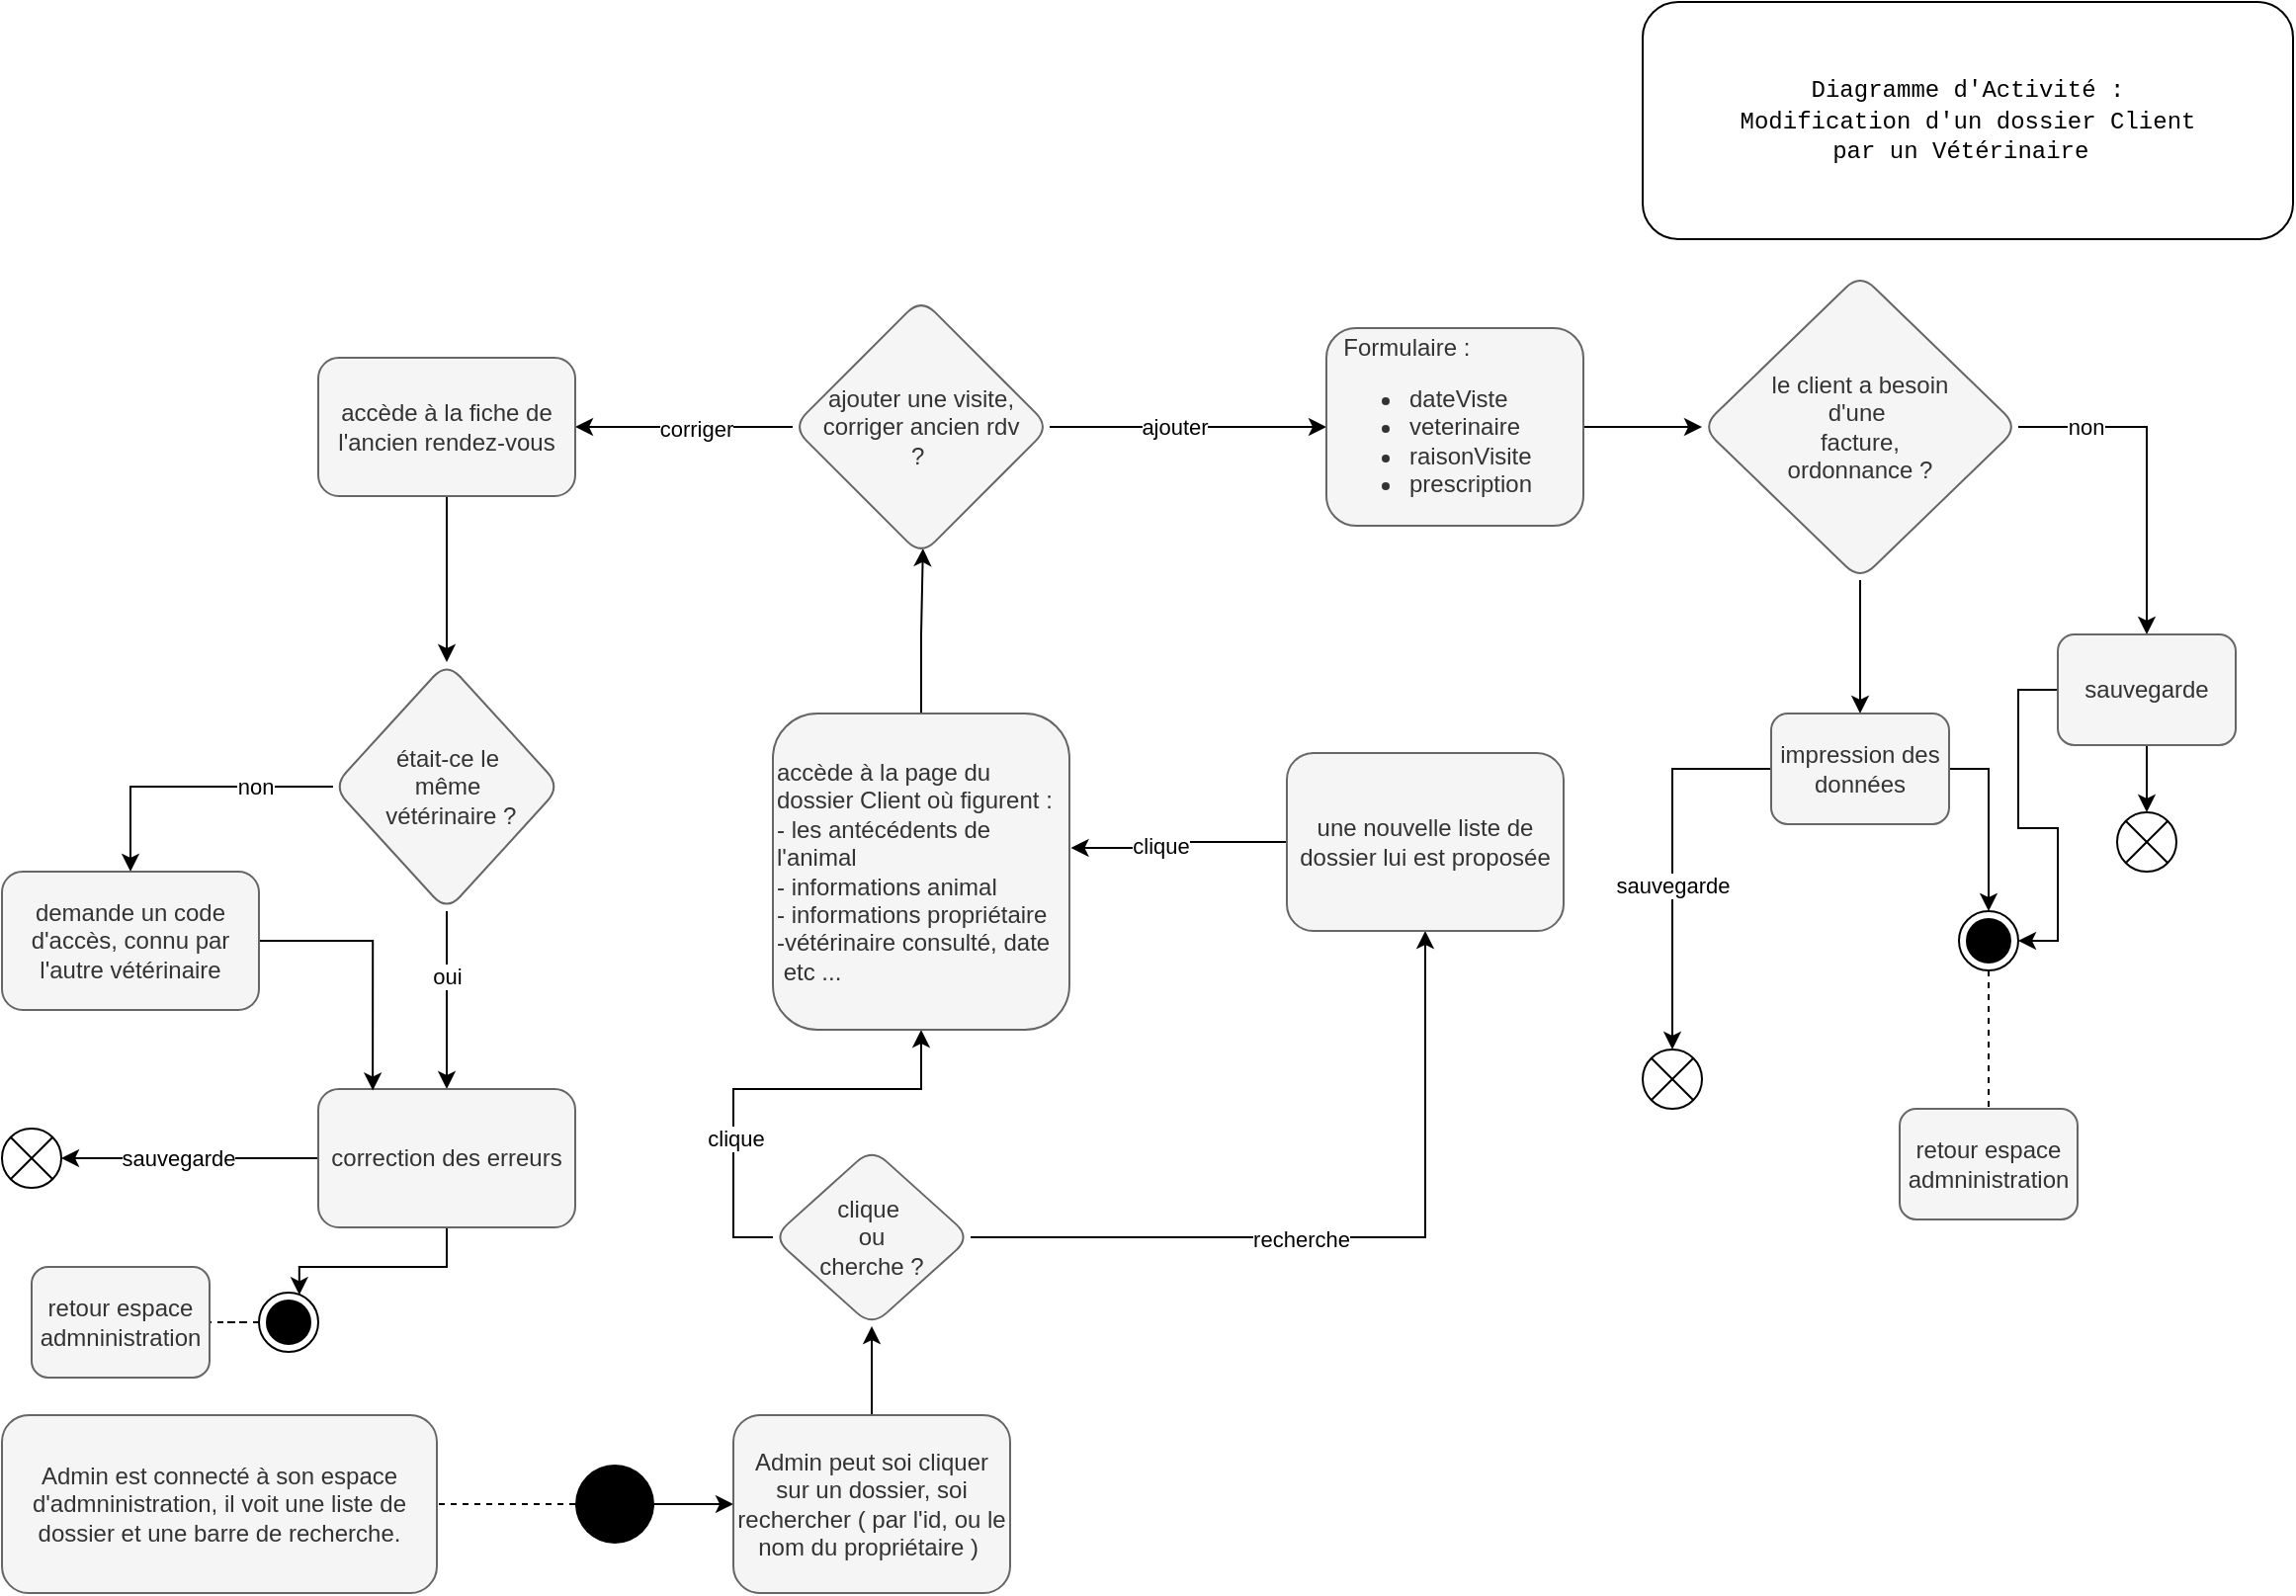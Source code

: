 <mxfile version="14.6.13" type="device"><diagram id="EezM4seBpoiL5h_B5r58" name="Page-1"><mxGraphModel dx="2069" dy="1148" grid="1" gridSize="10" guides="1" tooltips="1" connect="1" arrows="1" fold="1" page="1" pageScale="1" pageWidth="1169" pageHeight="827" math="0" shadow="0"><root><mxCell id="0"/><mxCell id="1" parent="0"/><mxCell id="27EZsluMO60gHDSM8-uC-2" value="&lt;font face=&quot;Courier New&quot;&gt;Diagramme d'Activité :&lt;br&gt;Modification d'un dossier Client&lt;br&gt;par un Vétérinaire&amp;nbsp;&lt;/font&gt;" style="rounded=1;whiteSpace=wrap;html=1;" vertex="1" parent="1"><mxGeometry x="840" width="329" height="120" as="geometry"/></mxCell><mxCell id="27EZsluMO60gHDSM8-uC-4" style="edgeStyle=orthogonalEdgeStyle;rounded=0;orthogonalLoop=1;jettySize=auto;html=1;endArrow=none;endFill=0;dashed=1;entryX=1;entryY=0.5;entryDx=0;entryDy=0;" edge="1" parent="1" source="27EZsluMO60gHDSM8-uC-3" target="27EZsluMO60gHDSM8-uC-5"><mxGeometry relative="1" as="geometry"><mxPoint x="400" y="755" as="targetPoint"/></mxGeometry></mxCell><mxCell id="27EZsluMO60gHDSM8-uC-6" style="edgeStyle=orthogonalEdgeStyle;rounded=0;orthogonalLoop=1;jettySize=auto;html=1;endArrow=classic;endFill=1;" edge="1" parent="1" source="27EZsluMO60gHDSM8-uC-3" target="27EZsluMO60gHDSM8-uC-7"><mxGeometry relative="1" as="geometry"><mxPoint x="540" y="640" as="targetPoint"/></mxGeometry></mxCell><mxCell id="27EZsluMO60gHDSM8-uC-3" value="" style="ellipse;fillColor=#000000;strokeColor=none;" vertex="1" parent="1"><mxGeometry x="300" y="740" width="40" height="40" as="geometry"/></mxCell><mxCell id="27EZsluMO60gHDSM8-uC-5" value="Admin est connecté à son espace d'admninistration, il voit une liste de dossier et une barre de recherche." style="rounded=1;whiteSpace=wrap;html=1;fillColor=#f5f5f5;strokeColor=#666666;fontColor=#333333;" vertex="1" parent="1"><mxGeometry x="10" y="715" width="220" height="90" as="geometry"/></mxCell><mxCell id="27EZsluMO60gHDSM8-uC-30" style="edgeStyle=orthogonalEdgeStyle;rounded=0;orthogonalLoop=1;jettySize=auto;html=1;endArrow=classic;endFill=1;" edge="1" parent="1" source="27EZsluMO60gHDSM8-uC-7" target="27EZsluMO60gHDSM8-uC-47"><mxGeometry relative="1" as="geometry"><mxPoint x="450" y="670" as="targetPoint"/></mxGeometry></mxCell><mxCell id="27EZsluMO60gHDSM8-uC-7" value="Admin peut soi cliquer sur un dossier, soi rechercher ( par l'id, ou le nom du propriétaire )&amp;nbsp;" style="rounded=1;whiteSpace=wrap;html=1;fillColor=#f5f5f5;strokeColor=#666666;fontColor=#333333;" vertex="1" parent="1"><mxGeometry x="380" y="715" width="140" height="90" as="geometry"/></mxCell><mxCell id="27EZsluMO60gHDSM8-uC-18" style="edgeStyle=orthogonalEdgeStyle;rounded=0;orthogonalLoop=1;jettySize=auto;html=1;entryX=1.005;entryY=0.425;entryDx=0;entryDy=0;entryPerimeter=0;endArrow=classic;endFill=1;" edge="1" parent="1" source="27EZsluMO60gHDSM8-uC-15" target="27EZsluMO60gHDSM8-uC-16"><mxGeometry relative="1" as="geometry"/></mxCell><mxCell id="27EZsluMO60gHDSM8-uC-19" value="clique" style="edgeLabel;html=1;align=center;verticalAlign=middle;resizable=0;points=[];" vertex="1" connectable="0" parent="27EZsluMO60gHDSM8-uC-18"><mxGeometry x="0.198" y="-1" relative="1" as="geometry"><mxPoint as="offset"/></mxGeometry></mxCell><mxCell id="27EZsluMO60gHDSM8-uC-41" style="edgeStyle=orthogonalEdgeStyle;rounded=0;orthogonalLoop=1;jettySize=auto;html=1;startArrow=classic;startFill=1;endArrow=none;endFill=0;exitX=0.5;exitY=1;exitDx=0;exitDy=0;entryX=1;entryY=0.5;entryDx=0;entryDy=0;" edge="1" parent="1" source="27EZsluMO60gHDSM8-uC-15" target="27EZsluMO60gHDSM8-uC-47"><mxGeometry relative="1" as="geometry"><mxPoint x="490" y="600" as="targetPoint"/></mxGeometry></mxCell><mxCell id="27EZsluMO60gHDSM8-uC-42" value="recherche" style="edgeLabel;html=1;align=center;verticalAlign=middle;resizable=0;points=[];" vertex="1" connectable="0" parent="27EZsluMO60gHDSM8-uC-41"><mxGeometry x="0.133" y="1" relative="1" as="geometry"><mxPoint as="offset"/></mxGeometry></mxCell><mxCell id="27EZsluMO60gHDSM8-uC-15" value="une nouvelle liste de dossier lui est proposée" style="rounded=1;whiteSpace=wrap;html=1;fillColor=#f5f5f5;strokeColor=#666666;fontColor=#333333;" vertex="1" parent="1"><mxGeometry x="660" y="380" width="140" height="90" as="geometry"/></mxCell><mxCell id="27EZsluMO60gHDSM8-uC-39" style="edgeStyle=orthogonalEdgeStyle;rounded=0;orthogonalLoop=1;jettySize=auto;html=1;endArrow=none;endFill=0;startArrow=classic;startFill=1;entryX=0;entryY=0.5;entryDx=0;entryDy=0;" edge="1" parent="1" source="27EZsluMO60gHDSM8-uC-16" target="27EZsluMO60gHDSM8-uC-47"><mxGeometry relative="1" as="geometry"><mxPoint x="410" y="600" as="targetPoint"/></mxGeometry></mxCell><mxCell id="27EZsluMO60gHDSM8-uC-43" value="&amp;nbsp;clique&amp;nbsp;" style="edgeLabel;html=1;align=center;verticalAlign=middle;resizable=0;points=[];" vertex="1" connectable="0" parent="27EZsluMO60gHDSM8-uC-39"><mxGeometry x="0.118" y="1" relative="1" as="geometry"><mxPoint x="-1" y="24" as="offset"/></mxGeometry></mxCell><mxCell id="27EZsluMO60gHDSM8-uC-44" style="edgeStyle=orthogonalEdgeStyle;rounded=0;orthogonalLoop=1;jettySize=auto;html=1;startArrow=none;startFill=0;endArrow=classic;endFill=1;entryX=0.507;entryY=0.973;entryDx=0;entryDy=0;entryPerimeter=0;" edge="1" parent="1" source="27EZsluMO60gHDSM8-uC-16" target="27EZsluMO60gHDSM8-uC-48"><mxGeometry relative="1" as="geometry"><mxPoint x="475" y="280" as="targetPoint"/></mxGeometry></mxCell><mxCell id="27EZsluMO60gHDSM8-uC-16" value="accède à la page du dossier Client où figurent : &lt;br&gt;- les antécédents de l'animal&lt;br&gt;- informations animal&lt;br&gt;- informations propriétaire&lt;br&gt;-vétérinaire consulté, date&lt;br&gt;&amp;nbsp;etc ..." style="rounded=1;whiteSpace=wrap;html=1;fillColor=#f5f5f5;strokeColor=#666666;fontColor=#333333;align=left;" vertex="1" parent="1"><mxGeometry x="400" y="360" width="150" height="160" as="geometry"/></mxCell><mxCell id="27EZsluMO60gHDSM8-uC-47" value="clique&amp;nbsp;&lt;br&gt;ou&lt;br&gt;cherche ?" style="rhombus;whiteSpace=wrap;html=1;rounded=1;fillColor=#f5f5f5;strokeColor=#666666;fontColor=#333333;" vertex="1" parent="1"><mxGeometry x="400" y="580" width="100" height="90" as="geometry"/></mxCell><mxCell id="27EZsluMO60gHDSM8-uC-49" style="edgeStyle=orthogonalEdgeStyle;rounded=0;orthogonalLoop=1;jettySize=auto;html=1;startArrow=none;startFill=0;endArrow=classic;endFill=1;entryX=0;entryY=0.5;entryDx=0;entryDy=0;" edge="1" parent="1" source="27EZsluMO60gHDSM8-uC-48" target="27EZsluMO60gHDSM8-uC-53"><mxGeometry relative="1" as="geometry"><mxPoint x="670" y="215" as="targetPoint"/></mxGeometry></mxCell><mxCell id="27EZsluMO60gHDSM8-uC-50" value="ajouter" style="edgeLabel;html=1;align=center;verticalAlign=middle;resizable=0;points=[];" vertex="1" connectable="0" parent="27EZsluMO60gHDSM8-uC-49"><mxGeometry x="-0.387" y="1" relative="1" as="geometry"><mxPoint x="20" y="1" as="offset"/></mxGeometry></mxCell><mxCell id="27EZsluMO60gHDSM8-uC-51" style="edgeStyle=orthogonalEdgeStyle;rounded=0;orthogonalLoop=1;jettySize=auto;html=1;startArrow=none;startFill=0;endArrow=classic;endFill=1;" edge="1" parent="1" source="27EZsluMO60gHDSM8-uC-48"><mxGeometry relative="1" as="geometry"><mxPoint x="300" y="215" as="targetPoint"/></mxGeometry></mxCell><mxCell id="27EZsluMO60gHDSM8-uC-52" value="corriger" style="edgeLabel;html=1;align=center;verticalAlign=middle;resizable=0;points=[];" vertex="1" connectable="0" parent="27EZsluMO60gHDSM8-uC-51"><mxGeometry x="0.192" y="-1" relative="1" as="geometry"><mxPoint x="16" y="1" as="offset"/></mxGeometry></mxCell><mxCell id="27EZsluMO60gHDSM8-uC-48" value="ajouter une visite,&lt;br&gt;corriger ancien rdv&lt;br&gt;?&amp;nbsp;" style="rhombus;whiteSpace=wrap;html=1;rounded=1;fillColor=#f5f5f5;strokeColor=#666666;fontColor=#333333;" vertex="1" parent="1"><mxGeometry x="410" y="150" width="130" height="130" as="geometry"/></mxCell><mxCell id="27EZsluMO60gHDSM8-uC-71" style="edgeStyle=orthogonalEdgeStyle;rounded=0;orthogonalLoop=1;jettySize=auto;html=1;startArrow=none;startFill=0;endArrow=classic;endFill=1;" edge="1" parent="1" source="27EZsluMO60gHDSM8-uC-53" target="27EZsluMO60gHDSM8-uC-72"><mxGeometry relative="1" as="geometry"><mxPoint x="920" y="215" as="targetPoint"/></mxGeometry></mxCell><mxCell id="27EZsluMO60gHDSM8-uC-53" value="&amp;nbsp; Formulaire :&amp;nbsp;&lt;br&gt;&lt;ul&gt;&lt;li&gt;&lt;span&gt;dateViste&lt;/span&gt;&lt;/li&gt;&lt;li&gt;veterinaire&lt;/li&gt;&lt;li&gt;raisonVisite&lt;/li&gt;&lt;li&gt;prescription&amp;nbsp;&lt;/li&gt;&lt;/ul&gt;" style="rounded=1;whiteSpace=wrap;html=1;fillColor=#f5f5f5;strokeColor=#666666;fontColor=#333333;align=left;" vertex="1" parent="1"><mxGeometry x="680" y="165" width="130" height="100" as="geometry"/></mxCell><mxCell id="27EZsluMO60gHDSM8-uC-55" value="" style="shape=sumEllipse;perimeter=ellipsePerimeter;whiteSpace=wrap;html=1;backgroundOutline=1;rounded=1;" vertex="1" parent="1"><mxGeometry x="1080" y="410" width="30" height="30" as="geometry"/></mxCell><mxCell id="27EZsluMO60gHDSM8-uC-59" style="edgeStyle=orthogonalEdgeStyle;rounded=0;orthogonalLoop=1;jettySize=auto;html=1;startArrow=none;startFill=0;endArrow=classic;endFill=1;" edge="1" parent="1" source="27EZsluMO60gHDSM8-uC-58" target="27EZsluMO60gHDSM8-uC-60"><mxGeometry relative="1" as="geometry"><mxPoint x="235" y="320" as="targetPoint"/></mxGeometry></mxCell><mxCell id="27EZsluMO60gHDSM8-uC-58" value="accède à la fiche de l'ancien rendez-vous" style="rounded=1;whiteSpace=wrap;html=1;fillColor=#f5f5f5;strokeColor=#666666;fontColor=#333333;" vertex="1" parent="1"><mxGeometry x="170" y="180" width="130" height="70" as="geometry"/></mxCell><mxCell id="27EZsluMO60gHDSM8-uC-61" style="edgeStyle=orthogonalEdgeStyle;rounded=0;orthogonalLoop=1;jettySize=auto;html=1;startArrow=none;startFill=0;endArrow=classic;endFill=1;entryX=0.5;entryY=0;entryDx=0;entryDy=0;" edge="1" parent="1" source="27EZsluMO60gHDSM8-uC-60" target="27EZsluMO60gHDSM8-uC-63"><mxGeometry relative="1" as="geometry"><mxPoint x="235" y="540" as="targetPoint"/></mxGeometry></mxCell><mxCell id="27EZsluMO60gHDSM8-uC-62" value="oui" style="edgeLabel;html=1;align=center;verticalAlign=middle;resizable=0;points=[];" vertex="1" connectable="0" parent="27EZsluMO60gHDSM8-uC-61"><mxGeometry x="-0.275" relative="1" as="geometry"><mxPoint as="offset"/></mxGeometry></mxCell><mxCell id="27EZsluMO60gHDSM8-uC-67" style="edgeStyle=orthogonalEdgeStyle;rounded=0;orthogonalLoop=1;jettySize=auto;html=1;startArrow=none;startFill=0;endArrow=classic;endFill=1;entryX=0.5;entryY=0;entryDx=0;entryDy=0;" edge="1" parent="1" source="27EZsluMO60gHDSM8-uC-60" target="27EZsluMO60gHDSM8-uC-69"><mxGeometry relative="1" as="geometry"><mxPoint x="80" y="490" as="targetPoint"/></mxGeometry></mxCell><mxCell id="27EZsluMO60gHDSM8-uC-68" value="non" style="edgeLabel;html=1;align=center;verticalAlign=middle;resizable=0;points=[];" vertex="1" connectable="0" parent="27EZsluMO60gHDSM8-uC-67"><mxGeometry x="-0.233" y="1" relative="1" as="geometry"><mxPoint x="16" y="-1" as="offset"/></mxGeometry></mxCell><mxCell id="27EZsluMO60gHDSM8-uC-60" value="était-ce le &lt;br&gt;même&lt;br&gt;&amp;nbsp;vétérinaire ?" style="rhombus;whiteSpace=wrap;html=1;rounded=1;fillColor=#f5f5f5;strokeColor=#666666;fontColor=#333333;" vertex="1" parent="1"><mxGeometry x="177.5" y="334" width="115" height="126" as="geometry"/></mxCell><mxCell id="27EZsluMO60gHDSM8-uC-64" style="edgeStyle=orthogonalEdgeStyle;rounded=0;orthogonalLoop=1;jettySize=auto;html=1;startArrow=none;startFill=0;endArrow=classic;endFill=1;" edge="1" parent="1" source="27EZsluMO60gHDSM8-uC-63" target="27EZsluMO60gHDSM8-uC-66"><mxGeometry relative="1" as="geometry"><mxPoint x="40" y="585" as="targetPoint"/></mxGeometry></mxCell><mxCell id="27EZsluMO60gHDSM8-uC-65" value="sauvegarde" style="edgeLabel;html=1;align=center;verticalAlign=middle;resizable=0;points=[];" vertex="1" connectable="0" parent="27EZsluMO60gHDSM8-uC-64"><mxGeometry x="0.097" relative="1" as="geometry"><mxPoint as="offset"/></mxGeometry></mxCell><mxCell id="27EZsluMO60gHDSM8-uC-86" style="edgeStyle=orthogonalEdgeStyle;rounded=0;orthogonalLoop=1;jettySize=auto;html=1;entryX=0.681;entryY=0.038;entryDx=0;entryDy=0;entryPerimeter=0;startArrow=none;startFill=0;endArrow=classic;endFill=1;" edge="1" parent="1" source="27EZsluMO60gHDSM8-uC-63" target="27EZsluMO60gHDSM8-uC-83"><mxGeometry relative="1" as="geometry"/></mxCell><mxCell id="27EZsluMO60gHDSM8-uC-63" value="correction des erreurs" style="rounded=1;whiteSpace=wrap;html=1;fillColor=#f5f5f5;strokeColor=#666666;fontColor=#333333;" vertex="1" parent="1"><mxGeometry x="170" y="550" width="130" height="70" as="geometry"/></mxCell><mxCell id="27EZsluMO60gHDSM8-uC-66" value="" style="shape=sumEllipse;perimeter=ellipsePerimeter;whiteSpace=wrap;html=1;backgroundOutline=1;rounded=1;" vertex="1" parent="1"><mxGeometry x="10" y="570" width="30" height="30" as="geometry"/></mxCell><mxCell id="27EZsluMO60gHDSM8-uC-70" style="edgeStyle=orthogonalEdgeStyle;rounded=0;orthogonalLoop=1;jettySize=auto;html=1;entryX=0.212;entryY=0.01;entryDx=0;entryDy=0;entryPerimeter=0;startArrow=none;startFill=0;endArrow=classic;endFill=1;" edge="1" parent="1" source="27EZsluMO60gHDSM8-uC-69" target="27EZsluMO60gHDSM8-uC-63"><mxGeometry relative="1" as="geometry"/></mxCell><mxCell id="27EZsluMO60gHDSM8-uC-69" value="demande un code d'accès, connu par l'autre vétérinaire" style="rounded=1;whiteSpace=wrap;html=1;fillColor=#f5f5f5;strokeColor=#666666;fontColor=#333333;" vertex="1" parent="1"><mxGeometry x="10" y="440" width="130" height="70" as="geometry"/></mxCell><mxCell id="27EZsluMO60gHDSM8-uC-73" style="edgeStyle=orthogonalEdgeStyle;rounded=0;orthogonalLoop=1;jettySize=auto;html=1;startArrow=none;startFill=0;endArrow=classic;endFill=1;" edge="1" parent="1" source="27EZsluMO60gHDSM8-uC-72" target="27EZsluMO60gHDSM8-uC-75"><mxGeometry relative="1" as="geometry"><mxPoint x="1120" y="310" as="targetPoint"/></mxGeometry></mxCell><mxCell id="27EZsluMO60gHDSM8-uC-74" value="non" style="edgeLabel;html=1;align=center;verticalAlign=middle;resizable=0;points=[];" vertex="1" connectable="0" parent="27EZsluMO60gHDSM8-uC-73"><mxGeometry x="-0.603" relative="1" as="geometry"><mxPoint as="offset"/></mxGeometry></mxCell><mxCell id="27EZsluMO60gHDSM8-uC-77" style="edgeStyle=orthogonalEdgeStyle;rounded=0;orthogonalLoop=1;jettySize=auto;html=1;startArrow=none;startFill=0;endArrow=classic;endFill=1;" edge="1" parent="1" source="27EZsluMO60gHDSM8-uC-72"><mxGeometry relative="1" as="geometry"><mxPoint x="950" y="360" as="targetPoint"/></mxGeometry></mxCell><mxCell id="27EZsluMO60gHDSM8-uC-72" value="le client a besoin &lt;br&gt;d'une&amp;nbsp;&lt;br&gt;facture, &lt;br&gt;ordonnance ?" style="rhombus;whiteSpace=wrap;html=1;rounded=1;fillColor=#f5f5f5;strokeColor=#666666;fontColor=#333333;align=center;" vertex="1" parent="1"><mxGeometry x="870" y="137.5" width="160" height="155" as="geometry"/></mxCell><mxCell id="27EZsluMO60gHDSM8-uC-76" style="edgeStyle=orthogonalEdgeStyle;rounded=0;orthogonalLoop=1;jettySize=auto;html=1;entryX=0.5;entryY=0;entryDx=0;entryDy=0;startArrow=none;startFill=0;endArrow=classic;endFill=1;" edge="1" parent="1" source="27EZsluMO60gHDSM8-uC-75" target="27EZsluMO60gHDSM8-uC-55"><mxGeometry relative="1" as="geometry"/></mxCell><mxCell id="27EZsluMO60gHDSM8-uC-92" style="edgeStyle=orthogonalEdgeStyle;rounded=0;orthogonalLoop=1;jettySize=auto;html=1;entryX=1;entryY=0.5;entryDx=0;entryDy=0;startArrow=none;startFill=0;endArrow=classic;endFill=1;" edge="1" parent="1" source="27EZsluMO60gHDSM8-uC-75" target="27EZsluMO60gHDSM8-uC-89"><mxGeometry relative="1" as="geometry"/></mxCell><mxCell id="27EZsluMO60gHDSM8-uC-75" value="sauvegarde" style="rounded=1;whiteSpace=wrap;html=1;fillColor=#f5f5f5;strokeColor=#666666;fontColor=#333333;align=center;" vertex="1" parent="1"><mxGeometry x="1050" y="320" width="90" height="56" as="geometry"/></mxCell><mxCell id="27EZsluMO60gHDSM8-uC-80" style="edgeStyle=orthogonalEdgeStyle;rounded=0;orthogonalLoop=1;jettySize=auto;html=1;startArrow=none;startFill=0;endArrow=classic;endFill=1;" edge="1" parent="1" source="27EZsluMO60gHDSM8-uC-79" target="27EZsluMO60gHDSM8-uC-82"><mxGeometry relative="1" as="geometry"><mxPoint x="950" y="530" as="targetPoint"/></mxGeometry></mxCell><mxCell id="27EZsluMO60gHDSM8-uC-81" value="sauvegarde" style="edgeLabel;html=1;align=center;verticalAlign=middle;resizable=0;points=[];" vertex="1" connectable="0" parent="27EZsluMO60gHDSM8-uC-80"><mxGeometry x="0.13" relative="1" as="geometry"><mxPoint as="offset"/></mxGeometry></mxCell><mxCell id="27EZsluMO60gHDSM8-uC-91" style="edgeStyle=orthogonalEdgeStyle;rounded=0;orthogonalLoop=1;jettySize=auto;html=1;entryX=0.5;entryY=0;entryDx=0;entryDy=0;startArrow=none;startFill=0;endArrow=classic;endFill=1;" edge="1" parent="1" source="27EZsluMO60gHDSM8-uC-79" target="27EZsluMO60gHDSM8-uC-89"><mxGeometry relative="1" as="geometry"/></mxCell><mxCell id="27EZsluMO60gHDSM8-uC-79" value="impression des données" style="rounded=1;whiteSpace=wrap;html=1;fillColor=#f5f5f5;strokeColor=#666666;fontColor=#333333;align=center;" vertex="1" parent="1"><mxGeometry x="905" y="360" width="90" height="56" as="geometry"/></mxCell><mxCell id="27EZsluMO60gHDSM8-uC-82" value="" style="shape=sumEllipse;perimeter=ellipsePerimeter;whiteSpace=wrap;html=1;backgroundOutline=1;rounded=1;" vertex="1" parent="1"><mxGeometry x="840" y="530" width="30" height="30" as="geometry"/></mxCell><mxCell id="27EZsluMO60gHDSM8-uC-84" style="edgeStyle=orthogonalEdgeStyle;rounded=0;orthogonalLoop=1;jettySize=auto;html=1;startArrow=none;startFill=0;endArrow=none;endFill=0;dashed=1;entryX=1;entryY=0.5;entryDx=0;entryDy=0;" edge="1" parent="1" source="27EZsluMO60gHDSM8-uC-83" target="27EZsluMO60gHDSM8-uC-85"><mxGeometry relative="1" as="geometry"><mxPoint x="-45" y="663" as="targetPoint"/></mxGeometry></mxCell><mxCell id="27EZsluMO60gHDSM8-uC-83" value="" style="ellipse;html=1;shape=endState;fillColor=#000000;strokeColor=#000000;" vertex="1" parent="1"><mxGeometry x="140" y="653" width="30" height="30" as="geometry"/></mxCell><mxCell id="27EZsluMO60gHDSM8-uC-85" value="retour espace admninistration" style="rounded=1;whiteSpace=wrap;html=1;fillColor=#f5f5f5;strokeColor=#666666;fontColor=#333333;align=center;" vertex="1" parent="1"><mxGeometry x="25" y="640" width="90" height="56" as="geometry"/></mxCell><mxCell id="27EZsluMO60gHDSM8-uC-88" style="edgeStyle=orthogonalEdgeStyle;rounded=0;orthogonalLoop=1;jettySize=auto;html=1;startArrow=none;startFill=0;endArrow=none;endFill=0;dashed=1;" edge="1" parent="1" source="27EZsluMO60gHDSM8-uC-89"><mxGeometry relative="1" as="geometry"><mxPoint x="1015" y="559" as="targetPoint"/></mxGeometry></mxCell><mxCell id="27EZsluMO60gHDSM8-uC-89" value="" style="ellipse;html=1;shape=endState;fillColor=#000000;strokeColor=#000000;" vertex="1" parent="1"><mxGeometry x="1000" y="460" width="30" height="30" as="geometry"/></mxCell><mxCell id="27EZsluMO60gHDSM8-uC-90" value="retour espace admninistration" style="rounded=1;whiteSpace=wrap;html=1;fillColor=#f5f5f5;strokeColor=#666666;fontColor=#333333;align=center;" vertex="1" parent="1"><mxGeometry x="970" y="560" width="90" height="56" as="geometry"/></mxCell></root></mxGraphModel></diagram></mxfile>